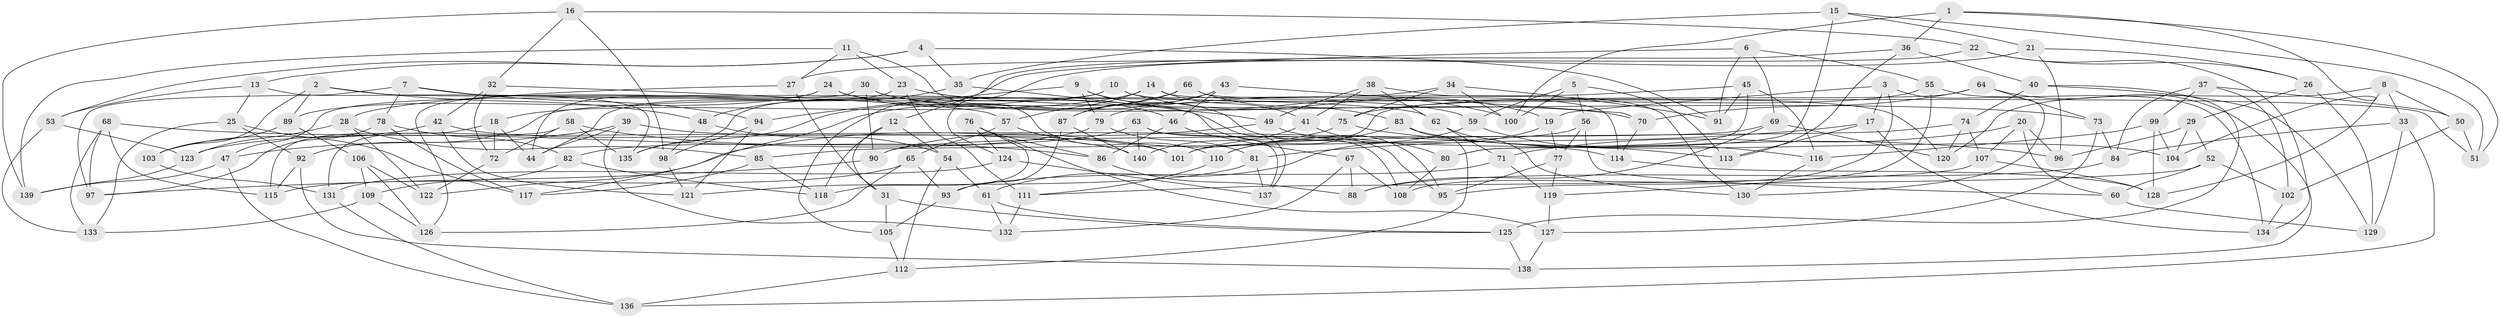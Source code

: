// coarse degree distribution, {6: 0.3894736842105263, 4: 0.5052631578947369, 5: 0.07368421052631578, 3: 0.031578947368421054}
// Generated by graph-tools (version 1.1) at 2025/24/03/03/25 07:24:28]
// undirected, 140 vertices, 280 edges
graph export_dot {
graph [start="1"]
  node [color=gray90,style=filled];
  1;
  2;
  3;
  4;
  5;
  6;
  7;
  8;
  9;
  10;
  11;
  12;
  13;
  14;
  15;
  16;
  17;
  18;
  19;
  20;
  21;
  22;
  23;
  24;
  25;
  26;
  27;
  28;
  29;
  30;
  31;
  32;
  33;
  34;
  35;
  36;
  37;
  38;
  39;
  40;
  41;
  42;
  43;
  44;
  45;
  46;
  47;
  48;
  49;
  50;
  51;
  52;
  53;
  54;
  55;
  56;
  57;
  58;
  59;
  60;
  61;
  62;
  63;
  64;
  65;
  66;
  67;
  68;
  69;
  70;
  71;
  72;
  73;
  74;
  75;
  76;
  77;
  78;
  79;
  80;
  81;
  82;
  83;
  84;
  85;
  86;
  87;
  88;
  89;
  90;
  91;
  92;
  93;
  94;
  95;
  96;
  97;
  98;
  99;
  100;
  101;
  102;
  103;
  104;
  105;
  106;
  107;
  108;
  109;
  110;
  111;
  112;
  113;
  114;
  115;
  116;
  117;
  118;
  119;
  120;
  121;
  122;
  123;
  124;
  125;
  126;
  127;
  128;
  129;
  130;
  131;
  132;
  133;
  134;
  135;
  136;
  137;
  138;
  139;
  140;
  1 -- 104;
  1 -- 36;
  1 -- 51;
  1 -- 100;
  2 -- 103;
  2 -- 89;
  2 -- 95;
  2 -- 48;
  3 -- 130;
  3 -- 17;
  3 -- 108;
  3 -- 19;
  4 -- 35;
  4 -- 53;
  4 -- 91;
  4 -- 13;
  5 -- 56;
  5 -- 100;
  5 -- 59;
  5 -- 113;
  6 -- 69;
  6 -- 91;
  6 -- 55;
  6 -- 12;
  7 -- 94;
  7 -- 62;
  7 -- 97;
  7 -- 78;
  8 -- 128;
  8 -- 50;
  8 -- 120;
  8 -- 33;
  9 -- 94;
  9 -- 79;
  9 -- 95;
  9 -- 100;
  10 -- 135;
  10 -- 19;
  10 -- 47;
  10 -- 120;
  11 -- 139;
  11 -- 23;
  11 -- 27;
  11 -- 110;
  12 -- 54;
  12 -- 118;
  12 -- 31;
  13 -- 135;
  13 -- 53;
  13 -- 25;
  14 -- 41;
  14 -- 51;
  14 -- 57;
  14 -- 18;
  15 -- 80;
  15 -- 35;
  15 -- 51;
  15 -- 21;
  16 -- 22;
  16 -- 32;
  16 -- 139;
  16 -- 98;
  17 -- 134;
  17 -- 81;
  17 -- 113;
  18 -- 44;
  18 -- 115;
  18 -- 72;
  19 -- 77;
  19 -- 61;
  20 -- 96;
  20 -- 107;
  20 -- 60;
  20 -- 71;
  21 -- 96;
  21 -- 124;
  21 -- 26;
  22 -- 26;
  22 -- 134;
  22 -- 27;
  23 -- 73;
  23 -- 44;
  23 -- 111;
  24 -- 44;
  24 -- 89;
  24 -- 49;
  24 -- 46;
  25 -- 117;
  25 -- 92;
  25 -- 133;
  26 -- 129;
  26 -- 29;
  27 -- 28;
  27 -- 31;
  28 -- 122;
  28 -- 123;
  28 -- 85;
  29 -- 104;
  29 -- 52;
  29 -- 96;
  30 -- 59;
  30 -- 70;
  30 -- 126;
  30 -- 90;
  31 -- 125;
  31 -- 105;
  32 -- 57;
  32 -- 42;
  32 -- 72;
  33 -- 129;
  33 -- 136;
  33 -- 84;
  34 -- 92;
  34 -- 91;
  34 -- 100;
  34 -- 75;
  35 -- 48;
  35 -- 137;
  36 -- 113;
  36 -- 40;
  36 -- 105;
  37 -- 99;
  37 -- 102;
  37 -- 50;
  37 -- 84;
  38 -- 41;
  38 -- 130;
  38 -- 49;
  38 -- 62;
  39 -- 47;
  39 -- 101;
  39 -- 44;
  39 -- 132;
  40 -- 129;
  40 -- 74;
  40 -- 125;
  41 -- 80;
  41 -- 140;
  42 -- 140;
  42 -- 103;
  42 -- 121;
  43 -- 117;
  43 -- 70;
  43 -- 87;
  43 -- 46;
  45 -- 80;
  45 -- 79;
  45 -- 91;
  45 -- 116;
  46 -- 86;
  46 -- 67;
  47 -- 136;
  47 -- 139;
  48 -- 98;
  48 -- 54;
  49 -- 113;
  49 -- 122;
  50 -- 51;
  50 -- 102;
  52 -- 95;
  52 -- 102;
  52 -- 60;
  53 -- 123;
  53 -- 133;
  54 -- 61;
  54 -- 112;
  55 -- 75;
  55 -- 119;
  55 -- 134;
  56 -- 60;
  56 -- 85;
  56 -- 77;
  57 -- 101;
  57 -- 65;
  58 -- 135;
  58 -- 131;
  58 -- 86;
  58 -- 72;
  59 -- 116;
  59 -- 101;
  60 -- 129;
  61 -- 132;
  61 -- 125;
  62 -- 130;
  62 -- 71;
  63 -- 137;
  63 -- 140;
  63 -- 82;
  63 -- 108;
  64 -- 70;
  64 -- 110;
  64 -- 138;
  64 -- 73;
  65 -- 126;
  65 -- 93;
  65 -- 115;
  66 -- 135;
  66 -- 87;
  66 -- 114;
  66 -- 83;
  67 -- 108;
  67 -- 132;
  67 -- 88;
  68 -- 133;
  68 -- 114;
  68 -- 97;
  68 -- 115;
  69 -- 120;
  69 -- 88;
  69 -- 90;
  70 -- 114;
  71 -- 93;
  71 -- 119;
  72 -- 122;
  73 -- 127;
  73 -- 84;
  74 -- 107;
  74 -- 120;
  74 -- 101;
  75 -- 96;
  75 -- 90;
  76 -- 124;
  76 -- 86;
  76 -- 118;
  76 -- 127;
  77 -- 95;
  77 -- 119;
  78 -- 82;
  78 -- 117;
  78 -- 97;
  79 -- 81;
  79 -- 123;
  80 -- 108;
  81 -- 137;
  81 -- 121;
  82 -- 118;
  82 -- 109;
  83 -- 112;
  83 -- 110;
  83 -- 104;
  84 -- 88;
  85 -- 118;
  85 -- 117;
  86 -- 88;
  87 -- 140;
  87 -- 93;
  89 -- 106;
  89 -- 103;
  90 -- 97;
  92 -- 115;
  92 -- 138;
  93 -- 105;
  94 -- 121;
  94 -- 98;
  98 -- 121;
  99 -- 128;
  99 -- 104;
  99 -- 116;
  102 -- 134;
  103 -- 131;
  105 -- 112;
  106 -- 109;
  106 -- 122;
  106 -- 126;
  107 -- 111;
  107 -- 128;
  109 -- 133;
  109 -- 126;
  110 -- 111;
  111 -- 132;
  112 -- 136;
  114 -- 128;
  116 -- 130;
  119 -- 127;
  123 -- 139;
  124 -- 131;
  124 -- 137;
  125 -- 138;
  127 -- 138;
  131 -- 136;
}
